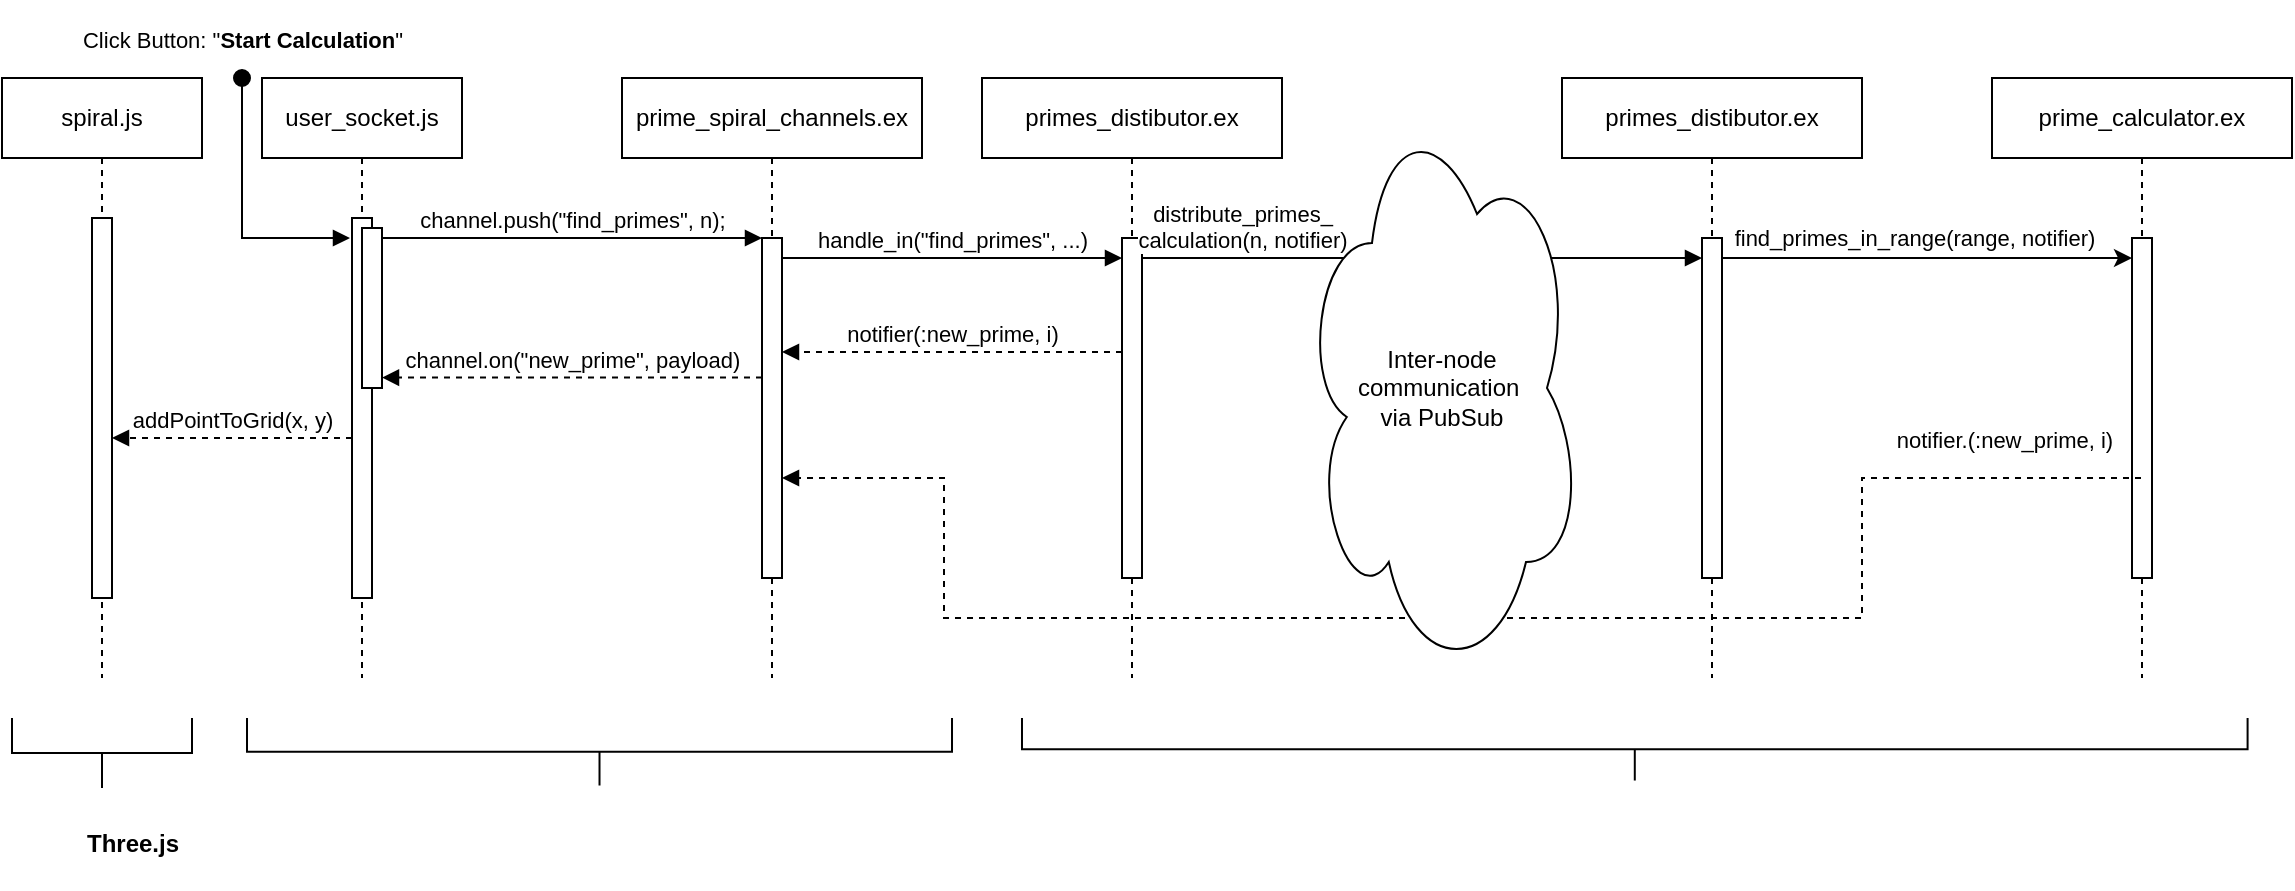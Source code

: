 <mxfile version="25.0.1">
  <diagram name="Page-1" id="2YBvvXClWsGukQMizWep">
    <mxGraphModel dx="1514" dy="957" grid="1" gridSize="10" guides="1" tooltips="1" connect="1" arrows="1" fold="1" page="1" pageScale="1" pageWidth="850" pageHeight="1100" math="0" shadow="0">
      <root>
        <mxCell id="0" />
        <mxCell id="1" parent="0" />
        <mxCell id="aM9ryv3xv72pqoxQDRHE-1" value="user_socket.js" style="shape=umlLifeline;perimeter=lifelinePerimeter;whiteSpace=wrap;html=1;container=0;dropTarget=0;collapsible=0;recursiveResize=0;outlineConnect=0;portConstraint=eastwest;newEdgeStyle={&quot;edgeStyle&quot;:&quot;elbowEdgeStyle&quot;,&quot;elbow&quot;:&quot;vertical&quot;,&quot;curved&quot;:0,&quot;rounded&quot;:0};" parent="1" vertex="1">
          <mxGeometry x="160" y="40" width="100" height="300" as="geometry" />
        </mxCell>
        <mxCell id="aM9ryv3xv72pqoxQDRHE-2" value="" style="html=1;points=[];perimeter=orthogonalPerimeter;outlineConnect=0;targetShapes=umlLifeline;portConstraint=eastwest;newEdgeStyle={&quot;edgeStyle&quot;:&quot;elbowEdgeStyle&quot;,&quot;elbow&quot;:&quot;vertical&quot;,&quot;curved&quot;:0,&quot;rounded&quot;:0};" parent="aM9ryv3xv72pqoxQDRHE-1" vertex="1">
          <mxGeometry x="45" y="70" width="10" height="190" as="geometry" />
        </mxCell>
        <mxCell id="aM9ryv3xv72pqoxQDRHE-4" value="" style="html=1;points=[];perimeter=orthogonalPerimeter;outlineConnect=0;targetShapes=umlLifeline;portConstraint=eastwest;newEdgeStyle={&quot;edgeStyle&quot;:&quot;elbowEdgeStyle&quot;,&quot;elbow&quot;:&quot;vertical&quot;,&quot;curved&quot;:0,&quot;rounded&quot;:0};" parent="aM9ryv3xv72pqoxQDRHE-1" vertex="1">
          <mxGeometry x="50" y="75" width="10" height="80" as="geometry" />
        </mxCell>
        <mxCell id="aM9ryv3xv72pqoxQDRHE-5" value="prime_spiral_channels.ex" style="shape=umlLifeline;perimeter=lifelinePerimeter;whiteSpace=wrap;html=1;container=0;dropTarget=0;collapsible=0;recursiveResize=0;outlineConnect=0;portConstraint=eastwest;newEdgeStyle={&quot;edgeStyle&quot;:&quot;elbowEdgeStyle&quot;,&quot;elbow&quot;:&quot;vertical&quot;,&quot;curved&quot;:0,&quot;rounded&quot;:0};" parent="1" vertex="1">
          <mxGeometry x="340" y="40" width="150" height="300" as="geometry" />
        </mxCell>
        <mxCell id="aM9ryv3xv72pqoxQDRHE-6" value="" style="html=1;points=[];perimeter=orthogonalPerimeter;outlineConnect=0;targetShapes=umlLifeline;portConstraint=eastwest;newEdgeStyle={&quot;edgeStyle&quot;:&quot;elbowEdgeStyle&quot;,&quot;elbow&quot;:&quot;vertical&quot;,&quot;curved&quot;:0,&quot;rounded&quot;:0};" parent="aM9ryv3xv72pqoxQDRHE-5" vertex="1">
          <mxGeometry x="70" y="80" width="10" height="170" as="geometry" />
        </mxCell>
        <mxCell id="aM9ryv3xv72pqoxQDRHE-7" value="channel.push(&quot;find_primes&quot;, n);" style="html=1;verticalAlign=bottom;endArrow=block;edgeStyle=elbowEdgeStyle;elbow=vertical;curved=0;rounded=0;exitX=1;exitY=0.063;exitDx=0;exitDy=0;exitPerimeter=0;" parent="1" source="aM9ryv3xv72pqoxQDRHE-4" target="aM9ryv3xv72pqoxQDRHE-6" edge="1">
          <mxGeometry relative="1" as="geometry">
            <mxPoint x="315" y="130" as="sourcePoint" />
            <Array as="points">
              <mxPoint x="300" y="120" />
            </Array>
          </mxGeometry>
        </mxCell>
        <mxCell id="aM9ryv3xv72pqoxQDRHE-9" value="channel.on(&quot;new_prime&quot;, payload)" style="html=1;verticalAlign=bottom;endArrow=block;dashed=1;edgeStyle=elbowEdgeStyle;elbow=vertical;curved=0;rounded=0;" parent="1" target="aM9ryv3xv72pqoxQDRHE-4" edge="1">
          <mxGeometry relative="1" as="geometry">
            <mxPoint x="410" y="189.76" as="sourcePoint" />
            <Array as="points">
              <mxPoint x="310" y="189.76" />
            </Array>
            <mxPoint x="230" y="189.76" as="targetPoint" />
            <mxPoint as="offset" />
          </mxGeometry>
        </mxCell>
        <mxCell id="W1hrzCVxCjYkh5StqpZ1-1" value="primes_distibutor.ex" style="shape=umlLifeline;perimeter=lifelinePerimeter;whiteSpace=wrap;html=1;container=0;dropTarget=0;collapsible=0;recursiveResize=0;outlineConnect=0;portConstraint=eastwest;newEdgeStyle={&quot;edgeStyle&quot;:&quot;elbowEdgeStyle&quot;,&quot;elbow&quot;:&quot;vertical&quot;,&quot;curved&quot;:0,&quot;rounded&quot;:0};" parent="1" vertex="1">
          <mxGeometry x="520" y="40" width="150" height="300" as="geometry" />
        </mxCell>
        <mxCell id="W1hrzCVxCjYkh5StqpZ1-2" value="" style="html=1;points=[];perimeter=orthogonalPerimeter;outlineConnect=0;targetShapes=umlLifeline;portConstraint=eastwest;newEdgeStyle={&quot;edgeStyle&quot;:&quot;elbowEdgeStyle&quot;,&quot;elbow&quot;:&quot;vertical&quot;,&quot;curved&quot;:0,&quot;rounded&quot;:0};" parent="W1hrzCVxCjYkh5StqpZ1-1" vertex="1">
          <mxGeometry x="70" y="80" width="10" height="170" as="geometry" />
        </mxCell>
        <mxCell id="W1hrzCVxCjYkh5StqpZ1-3" value="handle_in(&quot;find_primes&quot;, ...)" style="html=1;verticalAlign=bottom;endArrow=block;edgeStyle=elbowEdgeStyle;elbow=vertical;curved=0;rounded=0;" parent="1" edge="1" target="W1hrzCVxCjYkh5StqpZ1-2">
          <mxGeometry relative="1" as="geometry">
            <mxPoint x="420" y="130" as="sourcePoint" />
            <Array as="points">
              <mxPoint x="505" y="130" />
            </Array>
            <mxPoint x="600" y="130" as="targetPoint" />
          </mxGeometry>
        </mxCell>
        <mxCell id="W1hrzCVxCjYkh5StqpZ1-5" value="distribute_primes_&lt;div&gt;calculation(n, notifier)&lt;/div&gt;" style="html=1;verticalAlign=bottom;endArrow=none;edgeStyle=elbowEdgeStyle;elbow=vertical;curved=0;rounded=0;endFill=0;startArrow=block;startFill=1;" parent="1" edge="1" target="W1hrzCVxCjYkh5StqpZ1-2" source="lqZ1yTeqZdaux9EZAJZK-6">
          <mxGeometry x="0.643" relative="1" as="geometry">
            <mxPoint x="595.0" y="130.333" as="sourcePoint" />
            <Array as="points">
              <mxPoint x="800" y="130" />
            </Array>
            <mxPoint x="810" y="130" as="targetPoint" />
            <mxPoint as="offset" />
          </mxGeometry>
        </mxCell>
        <mxCell id="W1hrzCVxCjYkh5StqpZ1-12" value="spiral.js" style="shape=umlLifeline;perimeter=lifelinePerimeter;whiteSpace=wrap;html=1;container=0;dropTarget=0;collapsible=0;recursiveResize=0;outlineConnect=0;portConstraint=eastwest;newEdgeStyle={&quot;edgeStyle&quot;:&quot;elbowEdgeStyle&quot;,&quot;elbow&quot;:&quot;vertical&quot;,&quot;curved&quot;:0,&quot;rounded&quot;:0};" parent="1" vertex="1">
          <mxGeometry x="30" y="40" width="100" height="300" as="geometry" />
        </mxCell>
        <mxCell id="W1hrzCVxCjYkh5StqpZ1-13" value="" style="html=1;points=[];perimeter=orthogonalPerimeter;outlineConnect=0;targetShapes=umlLifeline;portConstraint=eastwest;newEdgeStyle={&quot;edgeStyle&quot;:&quot;elbowEdgeStyle&quot;,&quot;elbow&quot;:&quot;vertical&quot;,&quot;curved&quot;:0,&quot;rounded&quot;:0};" parent="W1hrzCVxCjYkh5StqpZ1-12" vertex="1">
          <mxGeometry x="45" y="70" width="10" height="190" as="geometry" />
        </mxCell>
        <mxCell id="aM9ryv3xv72pqoxQDRHE-3" value="&lt;br&gt;Click Button: &quot;&lt;b&gt;Start Calculation&lt;/b&gt;&quot;" style="html=1;verticalAlign=bottom;startArrow=oval;endArrow=block;startSize=8;edgeStyle=elbowEdgeStyle;elbow=vertical;curved=0;rounded=0;" parent="1" edge="1">
          <mxGeometry x="-1" y="-10" relative="1" as="geometry">
            <mxPoint x="150" y="40" as="sourcePoint" />
            <mxPoint x="204" y="120" as="targetPoint" />
            <Array as="points">
              <mxPoint x="178" y="120" />
            </Array>
            <mxPoint x="10" y="-10" as="offset" />
          </mxGeometry>
        </mxCell>
        <mxCell id="W1hrzCVxCjYkh5StqpZ1-16" value="notifier(:new_prime, i)" style="html=1;verticalAlign=bottom;endArrow=block;dashed=1;edgeStyle=elbowEdgeStyle;elbow=vertical;curved=0;rounded=0;" parent="1" edge="1" source="W1hrzCVxCjYkh5StqpZ1-2">
          <mxGeometry relative="1" as="geometry">
            <mxPoint x="520" y="210" as="sourcePoint" />
            <Array as="points">
              <mxPoint x="510" y="177" />
            </Array>
            <mxPoint x="420" y="177.24" as="targetPoint" />
            <mxPoint as="offset" />
          </mxGeometry>
        </mxCell>
        <mxCell id="W1hrzCVxCjYkh5StqpZ1-19" value="addPointToGrid(x, y)" style="html=1;verticalAlign=bottom;endArrow=block;dashed=1;edgeStyle=elbowEdgeStyle;elbow=vertical;curved=0;rounded=0;" parent="1" source="aM9ryv3xv72pqoxQDRHE-2" target="W1hrzCVxCjYkh5StqpZ1-13" edge="1">
          <mxGeometry relative="1" as="geometry">
            <mxPoint x="200" y="220" as="sourcePoint" />
            <Array as="points">
              <mxPoint x="100" y="220" />
            </Array>
            <mxPoint x="10" y="220.24" as="targetPoint" />
            <mxPoint as="offset" />
          </mxGeometry>
        </mxCell>
        <mxCell id="W1hrzCVxCjYkh5StqpZ1-26" value="" style="strokeWidth=1;html=1;shape=mxgraph.flowchart.annotation_2;align=left;labelPosition=right;pointerEvents=1;rotation=-90;" parent="1" vertex="1">
          <mxGeometry x="311.88" y="200.63" width="33.75" height="352.5" as="geometry" />
        </mxCell>
        <mxCell id="W1hrzCVxCjYkh5StqpZ1-27" value="" style="strokeWidth=1;html=1;shape=mxgraph.flowchart.annotation_2;align=left;labelPosition=right;pointerEvents=1;rotation=-90;" parent="1" vertex="1">
          <mxGeometry x="62.5" y="332.5" width="35" height="90" as="geometry" />
        </mxCell>
        <mxCell id="W1hrzCVxCjYkh5StqpZ1-28" value="" style="strokeWidth=1;html=1;shape=mxgraph.flowchart.annotation_2;align=left;labelPosition=right;pointerEvents=1;rotation=-90;" parent="1" vertex="1">
          <mxGeometry x="830.77" y="69.24" width="31.25" height="612.8" as="geometry" />
        </mxCell>
        <mxCell id="W1hrzCVxCjYkh5StqpZ1-30" value="" style="shape=image;verticalLabelPosition=bottom;labelBackgroundColor=default;verticalAlign=top;aspect=fixed;imageAspect=0;image=https://www.phoenixframework.org/images/phoenix-orange.png;" parent="1" vertex="1">
          <mxGeometry x="240" y="409.31" width="208.75" height="28.36" as="geometry" />
        </mxCell>
        <mxCell id="W1hrzCVxCjYkh5StqpZ1-31" value="" style="shape=image;verticalLabelPosition=bottom;labelBackgroundColor=default;verticalAlign=top;aspect=fixed;imageAspect=0;image=https://www.startpage.com/sp/sxpra?url=https%3A%2F%2Fupload.wikimedia.org%2Fwikipedia%2Fen%2Fa%2Fa4%2FElixir_programming_language_logo.png;" parent="1" vertex="1">
          <mxGeometry x="826.39" y="400.07" width="40" height="45.2" as="geometry" />
        </mxCell>
        <mxCell id="W1hrzCVxCjYkh5StqpZ1-33" value="" style="shape=image;verticalLabelPosition=bottom;labelBackgroundColor=default;verticalAlign=top;aspect=fixed;imageAspect=0;image=https://upload.wikimedia.org/wikipedia/commons/thumb/3/3f/Three.js_Icon.svg/220px-Three.js_Icon.svg.png;" parent="1" vertex="1">
          <mxGeometry x="37.5" y="392.47" width="45" height="45" as="geometry" />
        </mxCell>
        <mxCell id="W1hrzCVxCjYkh5StqpZ1-34" value="&lt;div&gt;&lt;b&gt;Three.js&lt;/b&gt;&lt;/div&gt;" style="text;html=1;align=center;verticalAlign=middle;resizable=0;points=[];autosize=1;strokeColor=none;fillColor=none;" parent="1" vertex="1">
          <mxGeometry x="60" y="407.67" width="70" height="30" as="geometry" />
        </mxCell>
        <mxCell id="lqZ1yTeqZdaux9EZAJZK-1" value="prime_calculator.ex" style="shape=umlLifeline;perimeter=lifelinePerimeter;whiteSpace=wrap;html=1;container=0;dropTarget=0;collapsible=0;recursiveResize=0;outlineConnect=0;portConstraint=eastwest;newEdgeStyle={&quot;edgeStyle&quot;:&quot;elbowEdgeStyle&quot;,&quot;elbow&quot;:&quot;vertical&quot;,&quot;curved&quot;:0,&quot;rounded&quot;:0};" vertex="1" parent="1">
          <mxGeometry x="1025" y="40" width="150" height="300" as="geometry" />
        </mxCell>
        <mxCell id="lqZ1yTeqZdaux9EZAJZK-2" value="" style="html=1;points=[];perimeter=orthogonalPerimeter;outlineConnect=0;targetShapes=umlLifeline;portConstraint=eastwest;newEdgeStyle={&quot;edgeStyle&quot;:&quot;elbowEdgeStyle&quot;,&quot;elbow&quot;:&quot;vertical&quot;,&quot;curved&quot;:0,&quot;rounded&quot;:0};" vertex="1" parent="lqZ1yTeqZdaux9EZAJZK-1">
          <mxGeometry x="70" y="80" width="10" height="170" as="geometry" />
        </mxCell>
        <mxCell id="lqZ1yTeqZdaux9EZAJZK-5" value="primes_distibutor.ex" style="shape=umlLifeline;perimeter=lifelinePerimeter;whiteSpace=wrap;html=1;container=0;dropTarget=0;collapsible=0;recursiveResize=0;outlineConnect=0;portConstraint=eastwest;newEdgeStyle={&quot;edgeStyle&quot;:&quot;elbowEdgeStyle&quot;,&quot;elbow&quot;:&quot;vertical&quot;,&quot;curved&quot;:0,&quot;rounded&quot;:0};" vertex="1" parent="1">
          <mxGeometry x="810" y="40" width="150" height="300" as="geometry" />
        </mxCell>
        <mxCell id="lqZ1yTeqZdaux9EZAJZK-6" value="" style="html=1;points=[];perimeter=orthogonalPerimeter;outlineConnect=0;targetShapes=umlLifeline;portConstraint=eastwest;newEdgeStyle={&quot;edgeStyle&quot;:&quot;elbowEdgeStyle&quot;,&quot;elbow&quot;:&quot;vertical&quot;,&quot;curved&quot;:0,&quot;rounded&quot;:0};" vertex="1" parent="lqZ1yTeqZdaux9EZAJZK-5">
          <mxGeometry x="70" y="80" width="10" height="170" as="geometry" />
        </mxCell>
        <mxCell id="lqZ1yTeqZdaux9EZAJZK-13" value="notifier.(:new_prime, i)" style="html=1;verticalAlign=bottom;endArrow=block;dashed=1;edgeStyle=orthogonalEdgeStyle;elbow=vertical;rounded=0;" edge="1" parent="1" source="lqZ1yTeqZdaux9EZAJZK-1" target="aM9ryv3xv72pqoxQDRHE-6">
          <mxGeometry x="-0.833" y="-10" relative="1" as="geometry">
            <mxPoint x="990" y="250" as="sourcePoint" />
            <Array as="points">
              <mxPoint x="960" y="240" />
              <mxPoint x="960" y="310" />
              <mxPoint x="501" y="310" />
              <mxPoint x="501" y="240" />
            </Array>
            <mxPoint x="500" y="280" as="targetPoint" />
            <mxPoint as="offset" />
          </mxGeometry>
        </mxCell>
        <mxCell id="lqZ1yTeqZdaux9EZAJZK-9" value="" style="endArrow=classic;html=1;rounded=0;" edge="1" parent="1" target="lqZ1yTeqZdaux9EZAJZK-2">
          <mxGeometry width="50" height="50" relative="1" as="geometry">
            <mxPoint x="890" y="130" as="sourcePoint" />
            <mxPoint x="700" y="250" as="targetPoint" />
          </mxGeometry>
        </mxCell>
        <mxCell id="lqZ1yTeqZdaux9EZAJZK-10" value="find_primes_in_range(range, notifier)" style="edgeLabel;html=1;align=center;verticalAlign=middle;resizable=0;points=[];" vertex="1" connectable="0" parent="lqZ1yTeqZdaux9EZAJZK-9">
          <mxGeometry x="-0.281" y="-2" relative="1" as="geometry">
            <mxPoint x="22" y="-12" as="offset" />
          </mxGeometry>
        </mxCell>
        <mxCell id="lqZ1yTeqZdaux9EZAJZK-4" value="Inter-node communication&amp;nbsp;&lt;div&gt;via PubSub&lt;/div&gt;" style="ellipse;shape=cloud;whiteSpace=wrap;html=1;" vertex="1" parent="1">
          <mxGeometry x="680" y="50" width="140" height="290" as="geometry" />
        </mxCell>
      </root>
    </mxGraphModel>
  </diagram>
</mxfile>
